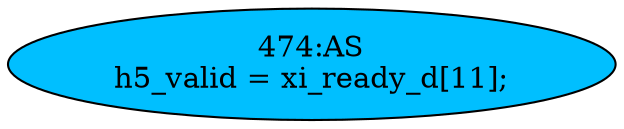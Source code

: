 strict digraph "" {
	node [label="\N"];
	"474:AS"	 [ast="<pyverilog.vparser.ast.Assign object at 0x7f9442a2c210>",
		def_var="['h5_valid']",
		fillcolor=deepskyblue,
		label="474:AS
h5_valid = xi_ready_d[11];",
		statements="[]",
		style=filled,
		typ=Assign,
		use_var="['xi_ready_d']"];
}
